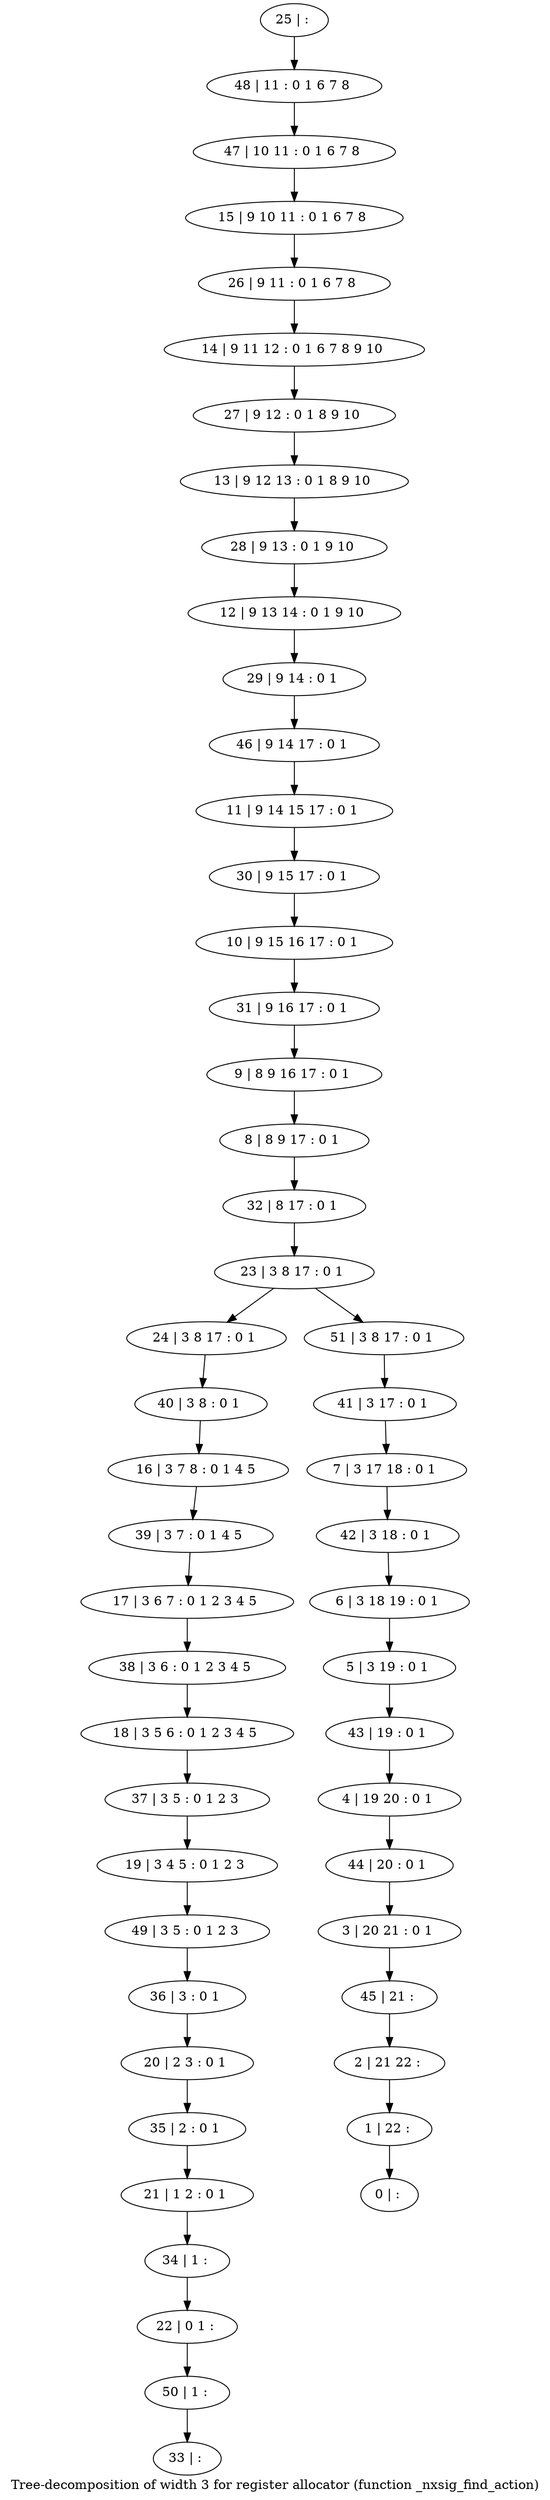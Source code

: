 digraph G {
graph [label="Tree-decomposition of width 3 for register allocator (function _nxsig_find_action)"]
0[label="0 | : "];
1[label="1 | 22 : "];
2[label="2 | 21 22 : "];
3[label="3 | 20 21 : 0 1 "];
4[label="4 | 19 20 : 0 1 "];
5[label="5 | 3 19 : 0 1 "];
6[label="6 | 3 18 19 : 0 1 "];
7[label="7 | 3 17 18 : 0 1 "];
8[label="8 | 8 9 17 : 0 1 "];
9[label="9 | 8 9 16 17 : 0 1 "];
10[label="10 | 9 15 16 17 : 0 1 "];
11[label="11 | 9 14 15 17 : 0 1 "];
12[label="12 | 9 13 14 : 0 1 9 10 "];
13[label="13 | 9 12 13 : 0 1 8 9 10 "];
14[label="14 | 9 11 12 : 0 1 6 7 8 9 10 "];
15[label="15 | 9 10 11 : 0 1 6 7 8 "];
16[label="16 | 3 7 8 : 0 1 4 5 "];
17[label="17 | 3 6 7 : 0 1 2 3 4 5 "];
18[label="18 | 3 5 6 : 0 1 2 3 4 5 "];
19[label="19 | 3 4 5 : 0 1 2 3 "];
20[label="20 | 2 3 : 0 1 "];
21[label="21 | 1 2 : 0 1 "];
22[label="22 | 0 1 : "];
23[label="23 | 3 8 17 : 0 1 "];
24[label="24 | 3 8 17 : 0 1 "];
25[label="25 | : "];
26[label="26 | 9 11 : 0 1 6 7 8 "];
27[label="27 | 9 12 : 0 1 8 9 10 "];
28[label="28 | 9 13 : 0 1 9 10 "];
29[label="29 | 9 14 : 0 1 "];
30[label="30 | 9 15 17 : 0 1 "];
31[label="31 | 9 16 17 : 0 1 "];
32[label="32 | 8 17 : 0 1 "];
33[label="33 | : "];
34[label="34 | 1 : "];
35[label="35 | 2 : 0 1 "];
36[label="36 | 3 : 0 1 "];
37[label="37 | 3 5 : 0 1 2 3 "];
38[label="38 | 3 6 : 0 1 2 3 4 5 "];
39[label="39 | 3 7 : 0 1 4 5 "];
40[label="40 | 3 8 : 0 1 "];
41[label="41 | 3 17 : 0 1 "];
42[label="42 | 3 18 : 0 1 "];
43[label="43 | 19 : 0 1 "];
44[label="44 | 20 : 0 1 "];
45[label="45 | 21 : "];
46[label="46 | 9 14 17 : 0 1 "];
47[label="47 | 10 11 : 0 1 6 7 8 "];
48[label="48 | 11 : 0 1 6 7 8 "];
49[label="49 | 3 5 : 0 1 2 3 "];
50[label="50 | 1 : "];
51[label="51 | 3 8 17 : 0 1 "];
34->22 ;
21->34 ;
35->21 ;
20->35 ;
36->20 ;
37->19 ;
18->37 ;
38->18 ;
17->38 ;
39->17 ;
16->39 ;
40->16 ;
24->40 ;
49->36 ;
19->49 ;
50->33 ;
22->50 ;
25->48 ;
48->47 ;
47->15 ;
15->26 ;
26->14 ;
14->27 ;
27->13 ;
13->28 ;
28->12 ;
12->29 ;
29->46 ;
46->11 ;
11->30 ;
30->10 ;
10->31 ;
31->9 ;
9->8 ;
8->32 ;
32->23 ;
41->7 ;
7->42 ;
42->6 ;
6->5 ;
5->43 ;
43->4 ;
4->44 ;
44->3 ;
3->45 ;
45->2 ;
2->1 ;
1->0 ;
51->41 ;
23->24 ;
23->51 ;
}

